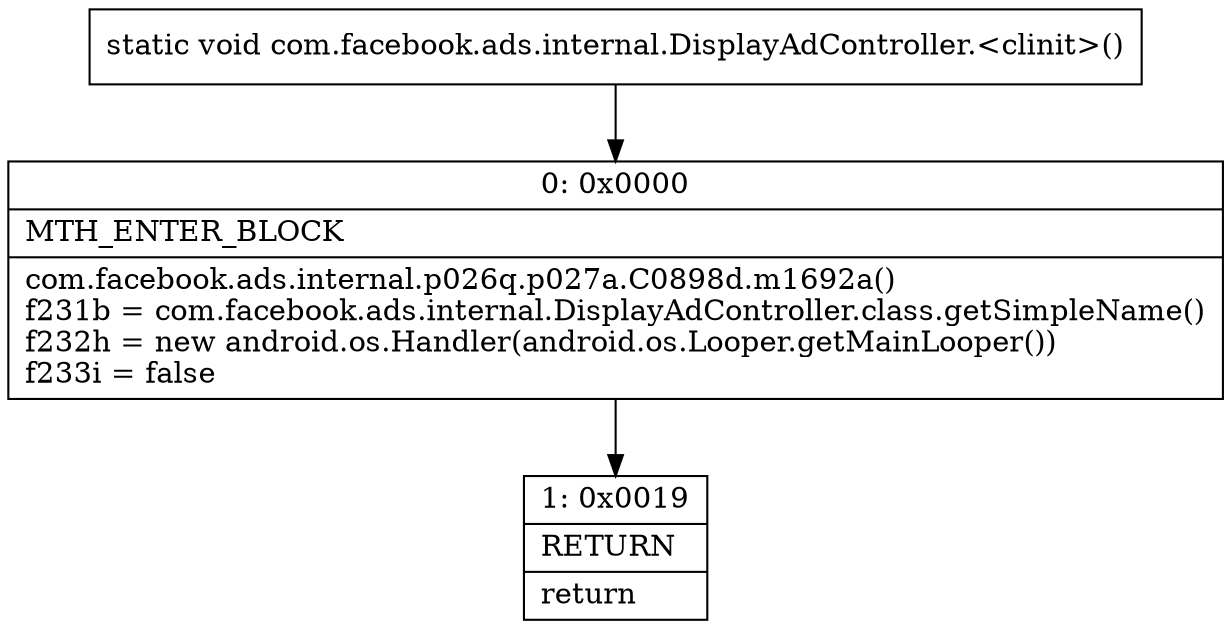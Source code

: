 digraph "CFG forcom.facebook.ads.internal.DisplayAdController.\<clinit\>()V" {
Node_0 [shape=record,label="{0\:\ 0x0000|MTH_ENTER_BLOCK\l|com.facebook.ads.internal.p026q.p027a.C0898d.m1692a()\lf231b = com.facebook.ads.internal.DisplayAdController.class.getSimpleName()\lf232h = new android.os.Handler(android.os.Looper.getMainLooper())\lf233i = false\l}"];
Node_1 [shape=record,label="{1\:\ 0x0019|RETURN\l|return\l}"];
MethodNode[shape=record,label="{static void com.facebook.ads.internal.DisplayAdController.\<clinit\>() }"];
MethodNode -> Node_0;
Node_0 -> Node_1;
}

